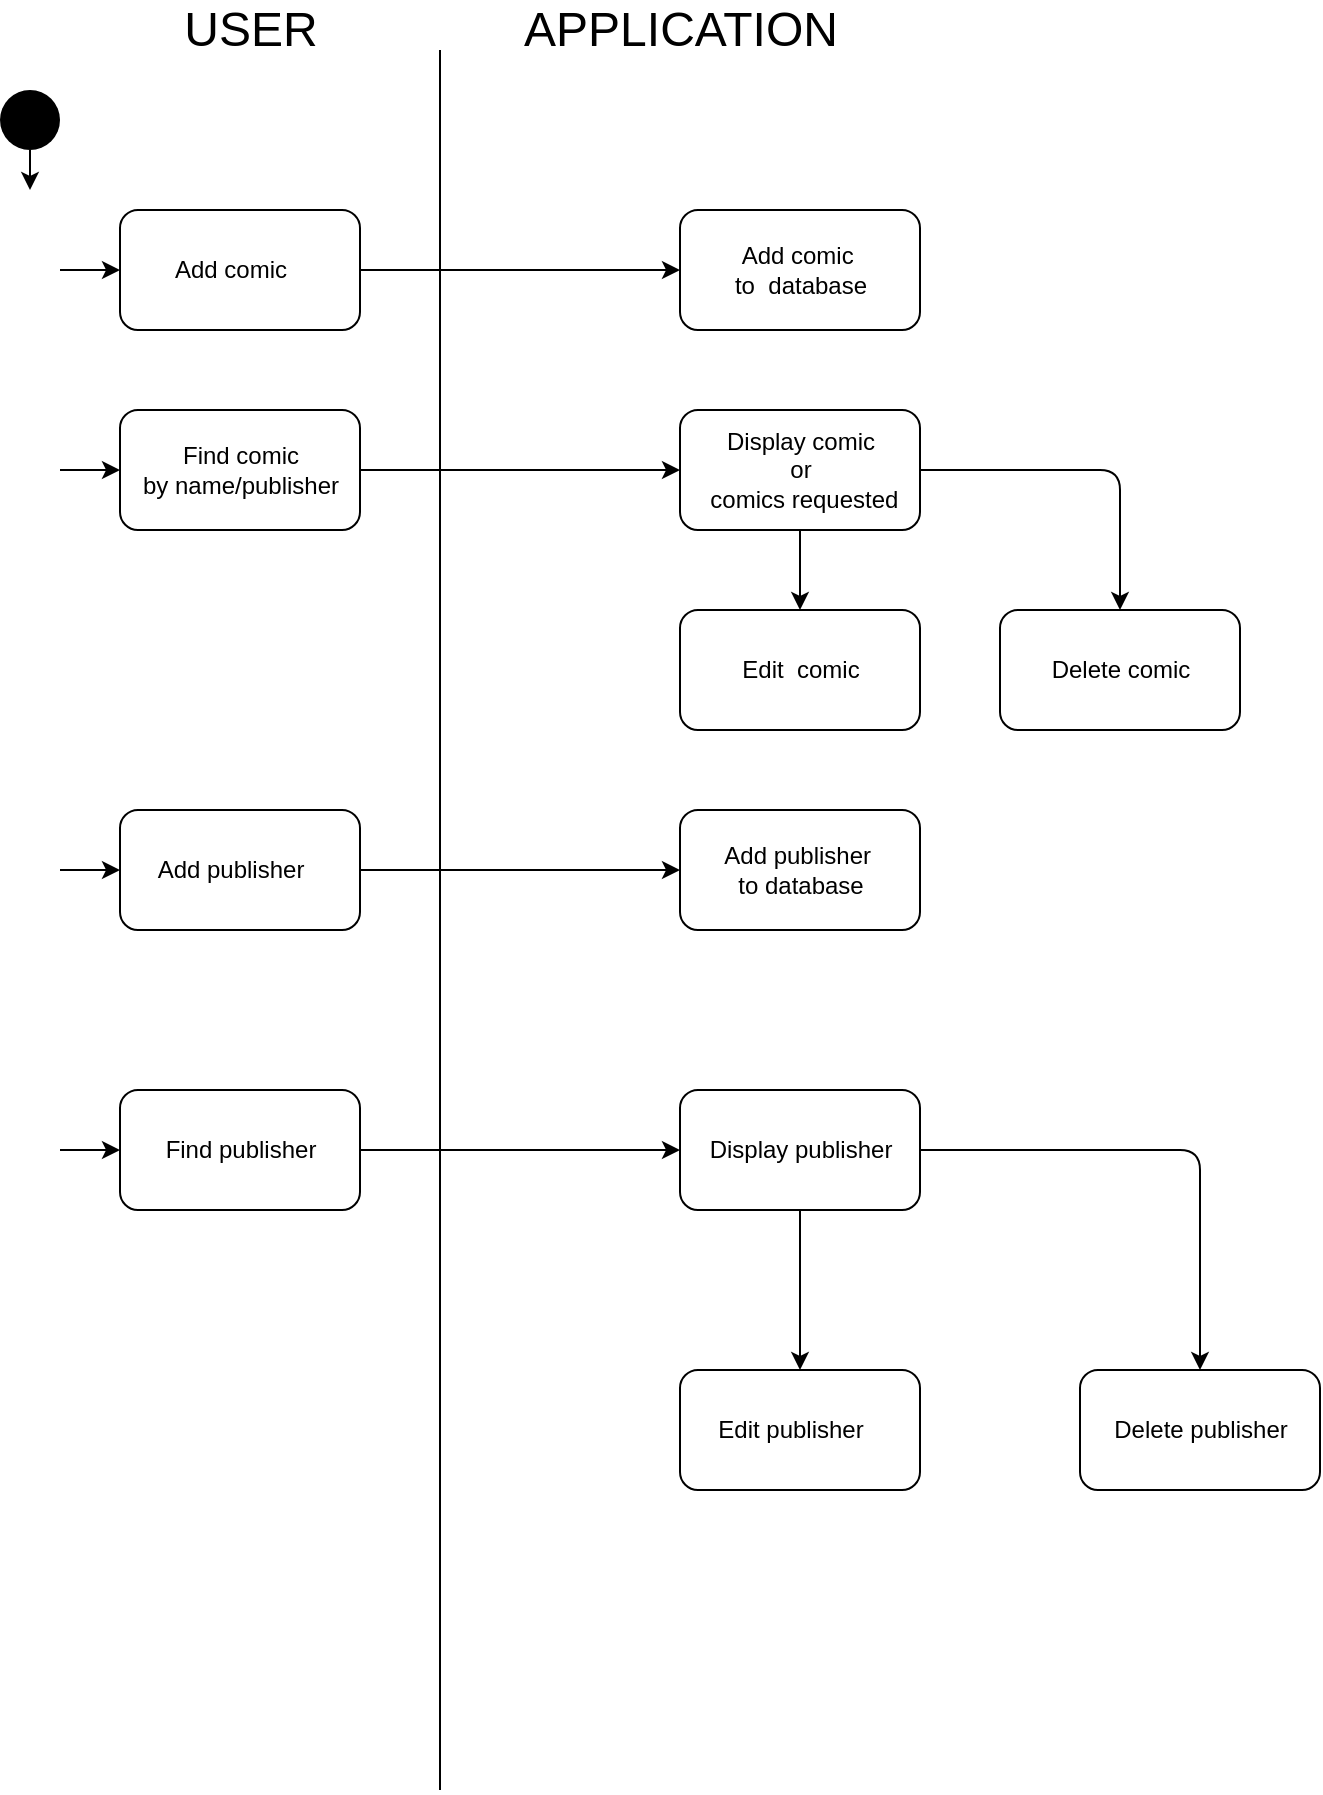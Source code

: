 <mxfile version="13.7.9" type="device"><diagram id="_oegNe1N7VXKbPArPIPH" name="Page-1"><mxGraphModel dx="1113" dy="853" grid="1" gridSize="10" guides="1" tooltips="1" connect="1" arrows="1" fold="1" page="1" pageScale="1" pageWidth="827" pageHeight="1169" math="0" shadow="0"><root><mxCell id="0"/><mxCell id="1" parent="0"/><mxCell id="SDn0yWoXCWFcsAE3vpWl-1" value="" style="endArrow=none;html=1;" edge="1" parent="1"><mxGeometry width="50" height="50" relative="1" as="geometry"><mxPoint x="240" y="990" as="sourcePoint"/><mxPoint x="240" y="120" as="targetPoint"/></mxGeometry></mxCell><mxCell id="SDn0yWoXCWFcsAE3vpWl-4" value="&lt;font style=&quot;font-size: 24px&quot;&gt;USER&lt;/font&gt;" style="text;html=1;align=center;verticalAlign=middle;resizable=0;points=[];autosize=1;" vertex="1" parent="1"><mxGeometry x="105" y="100" width="80" height="20" as="geometry"/></mxCell><mxCell id="SDn0yWoXCWFcsAE3vpWl-5" value="&lt;font style=&quot;font-size: 24px&quot;&gt;APPLICATION&lt;/font&gt;" style="text;html=1;align=center;verticalAlign=middle;resizable=0;points=[];autosize=1;" vertex="1" parent="1"><mxGeometry x="275" y="100" width="170" height="20" as="geometry"/></mxCell><mxCell id="SDn0yWoXCWFcsAE3vpWl-6" value="" style="rounded=1;whiteSpace=wrap;html=1;" vertex="1" parent="1"><mxGeometry x="80" y="200" width="120" height="60" as="geometry"/></mxCell><mxCell id="SDn0yWoXCWFcsAE3vpWl-8" value="Add comic" style="text;html=1;align=center;verticalAlign=middle;resizable=0;points=[];autosize=1;" vertex="1" parent="1"><mxGeometry x="100" y="220" width="70" height="20" as="geometry"/></mxCell><mxCell id="SDn0yWoXCWFcsAE3vpWl-9" value="" style="rounded=1;whiteSpace=wrap;html=1;" vertex="1" parent="1"><mxGeometry x="360" y="200" width="120" height="60" as="geometry"/></mxCell><mxCell id="SDn0yWoXCWFcsAE3vpWl-10" value="" style="endArrow=classic;html=1;exitX=1;exitY=0.5;exitDx=0;exitDy=0;entryX=0;entryY=0.5;entryDx=0;entryDy=0;" edge="1" parent="1" source="SDn0yWoXCWFcsAE3vpWl-6" target="SDn0yWoXCWFcsAE3vpWl-9"><mxGeometry width="50" height="50" relative="1" as="geometry"><mxPoint x="390" y="380" as="sourcePoint"/><mxPoint x="440" y="330" as="targetPoint"/></mxGeometry></mxCell><mxCell id="SDn0yWoXCWFcsAE3vpWl-11" value="Add comic&amp;nbsp;&lt;br&gt;to&amp;nbsp; database" style="text;html=1;align=center;verticalAlign=middle;resizable=0;points=[];autosize=1;" vertex="1" parent="1"><mxGeometry x="380" y="215" width="80" height="30" as="geometry"/></mxCell><mxCell id="SDn0yWoXCWFcsAE3vpWl-12" value="" style="rounded=1;whiteSpace=wrap;html=1;" vertex="1" parent="1"><mxGeometry x="80" y="300" width="120" height="60" as="geometry"/></mxCell><mxCell id="SDn0yWoXCWFcsAE3vpWl-13" value="Find comic&lt;br&gt;by name/publisher" style="text;html=1;align=center;verticalAlign=middle;resizable=0;points=[];autosize=1;" vertex="1" parent="1"><mxGeometry x="85" y="315" width="110" height="30" as="geometry"/></mxCell><mxCell id="SDn0yWoXCWFcsAE3vpWl-15" value="" style="rounded=1;whiteSpace=wrap;html=1;" vertex="1" parent="1"><mxGeometry x="360" y="300" width="120" height="60" as="geometry"/></mxCell><mxCell id="SDn0yWoXCWFcsAE3vpWl-17" value="Display comic &lt;br&gt;or&lt;br&gt;&amp;nbsp;comics requested" style="text;html=1;align=center;verticalAlign=middle;resizable=0;points=[];autosize=1;" vertex="1" parent="1"><mxGeometry x="365" y="305" width="110" height="50" as="geometry"/></mxCell><mxCell id="SDn0yWoXCWFcsAE3vpWl-18" value="" style="endArrow=classic;html=1;exitX=1;exitY=0.5;exitDx=0;exitDy=0;entryX=0;entryY=0.5;entryDx=0;entryDy=0;" edge="1" parent="1" source="SDn0yWoXCWFcsAE3vpWl-12" target="SDn0yWoXCWFcsAE3vpWl-15"><mxGeometry width="50" height="50" relative="1" as="geometry"><mxPoint x="260" y="380" as="sourcePoint"/><mxPoint x="310" y="330" as="targetPoint"/></mxGeometry></mxCell><mxCell id="SDn0yWoXCWFcsAE3vpWl-19" value="" style="rounded=1;whiteSpace=wrap;html=1;" vertex="1" parent="1"><mxGeometry x="360" y="400" width="120" height="60" as="geometry"/></mxCell><mxCell id="SDn0yWoXCWFcsAE3vpWl-20" value="" style="endArrow=classic;html=1;entryX=0.5;entryY=0;entryDx=0;entryDy=0;exitX=0.5;exitY=1;exitDx=0;exitDy=0;" edge="1" parent="1" source="SDn0yWoXCWFcsAE3vpWl-15" target="SDn0yWoXCWFcsAE3vpWl-19"><mxGeometry width="50" height="50" relative="1" as="geometry"><mxPoint x="420" y="360" as="sourcePoint"/><mxPoint x="470" y="310" as="targetPoint"/></mxGeometry></mxCell><mxCell id="SDn0yWoXCWFcsAE3vpWl-21" value="" style="rounded=1;whiteSpace=wrap;html=1;" vertex="1" parent="1"><mxGeometry x="520" y="400" width="120" height="60" as="geometry"/></mxCell><mxCell id="SDn0yWoXCWFcsAE3vpWl-22" value="" style="endArrow=classic;html=1;entryX=0.5;entryY=0;entryDx=0;entryDy=0;exitX=1;exitY=0.5;exitDx=0;exitDy=0;" edge="1" parent="1" source="SDn0yWoXCWFcsAE3vpWl-15" target="SDn0yWoXCWFcsAE3vpWl-21"><mxGeometry width="50" height="50" relative="1" as="geometry"><mxPoint x="579.5" y="345" as="sourcePoint"/><mxPoint x="579.5" y="385" as="targetPoint"/><Array as="points"><mxPoint x="580" y="330"/></Array></mxGeometry></mxCell><mxCell id="SDn0yWoXCWFcsAE3vpWl-23" value="Edit&amp;nbsp; comic" style="text;html=1;align=center;verticalAlign=middle;resizable=0;points=[];autosize=1;" vertex="1" parent="1"><mxGeometry x="385" y="420" width="70" height="20" as="geometry"/></mxCell><mxCell id="SDn0yWoXCWFcsAE3vpWl-24" value="Delete comic" style="text;html=1;align=center;verticalAlign=middle;resizable=0;points=[];autosize=1;" vertex="1" parent="1"><mxGeometry x="540" y="420" width="80" height="20" as="geometry"/></mxCell><mxCell id="SDn0yWoXCWFcsAE3vpWl-33" value="" style="edgeStyle=orthogonalEdgeStyle;rounded=0;orthogonalLoop=1;jettySize=auto;html=1;" edge="1" parent="1" source="SDn0yWoXCWFcsAE3vpWl-25" target="SDn0yWoXCWFcsAE3vpWl-32"><mxGeometry relative="1" as="geometry"/></mxCell><mxCell id="SDn0yWoXCWFcsAE3vpWl-25" value="" style="rounded=1;whiteSpace=wrap;html=1;" vertex="1" parent="1"><mxGeometry x="80" y="500" width="120" height="60" as="geometry"/></mxCell><mxCell id="SDn0yWoXCWFcsAE3vpWl-37" value="" style="edgeStyle=orthogonalEdgeStyle;rounded=0;orthogonalLoop=1;jettySize=auto;html=1;" edge="1" parent="1" source="SDn0yWoXCWFcsAE3vpWl-27" target="SDn0yWoXCWFcsAE3vpWl-36"><mxGeometry relative="1" as="geometry"/></mxCell><mxCell id="SDn0yWoXCWFcsAE3vpWl-27" value="" style="rounded=1;whiteSpace=wrap;html=1;" vertex="1" parent="1"><mxGeometry x="80" y="640" width="120" height="60" as="geometry"/></mxCell><mxCell id="SDn0yWoXCWFcsAE3vpWl-31" value="Add publisher" style="text;html=1;align=center;verticalAlign=middle;resizable=0;points=[];autosize=1;" vertex="1" parent="1"><mxGeometry x="90" y="520" width="90" height="20" as="geometry"/></mxCell><mxCell id="SDn0yWoXCWFcsAE3vpWl-32" value="" style="rounded=1;whiteSpace=wrap;html=1;" vertex="1" parent="1"><mxGeometry x="360" y="500" width="120" height="60" as="geometry"/></mxCell><mxCell id="SDn0yWoXCWFcsAE3vpWl-34" value="Add publisher&amp;nbsp;&lt;br&gt;to&amp;nbsp;database" style="text;html=1;align=center;verticalAlign=middle;resizable=0;points=[];autosize=1;" vertex="1" parent="1"><mxGeometry x="375" y="515" width="90" height="30" as="geometry"/></mxCell><mxCell id="SDn0yWoXCWFcsAE3vpWl-35" value="Find publisher" style="text;html=1;align=center;verticalAlign=middle;resizable=0;points=[];autosize=1;" vertex="1" parent="1"><mxGeometry x="95" y="660" width="90" height="20" as="geometry"/></mxCell><mxCell id="SDn0yWoXCWFcsAE3vpWl-40" value="" style="edgeStyle=orthogonalEdgeStyle;rounded=0;orthogonalLoop=1;jettySize=auto;html=1;" edge="1" parent="1" source="SDn0yWoXCWFcsAE3vpWl-36" target="SDn0yWoXCWFcsAE3vpWl-39"><mxGeometry relative="1" as="geometry"/></mxCell><mxCell id="SDn0yWoXCWFcsAE3vpWl-36" value="" style="rounded=1;whiteSpace=wrap;html=1;" vertex="1" parent="1"><mxGeometry x="360" y="640" width="120" height="60" as="geometry"/></mxCell><mxCell id="SDn0yWoXCWFcsAE3vpWl-38" value="Display publisher" style="text;html=1;align=center;verticalAlign=middle;resizable=0;points=[];autosize=1;" vertex="1" parent="1"><mxGeometry x="365" y="660" width="110" height="20" as="geometry"/></mxCell><mxCell id="SDn0yWoXCWFcsAE3vpWl-39" value="" style="rounded=1;whiteSpace=wrap;html=1;" vertex="1" parent="1"><mxGeometry x="360" y="780" width="120" height="60" as="geometry"/></mxCell><mxCell id="SDn0yWoXCWFcsAE3vpWl-41" value="" style="rounded=1;whiteSpace=wrap;html=1;" vertex="1" parent="1"><mxGeometry x="560" y="780" width="120" height="60" as="geometry"/></mxCell><mxCell id="SDn0yWoXCWFcsAE3vpWl-43" value="" style="endArrow=classic;html=1;entryX=0.5;entryY=0;entryDx=0;entryDy=0;exitX=1;exitY=0.5;exitDx=0;exitDy=0;" edge="1" parent="1" source="SDn0yWoXCWFcsAE3vpWl-36" target="SDn0yWoXCWFcsAE3vpWl-41"><mxGeometry width="50" height="50" relative="1" as="geometry"><mxPoint x="520" y="680" as="sourcePoint"/><mxPoint x="620" y="750" as="targetPoint"/><Array as="points"><mxPoint x="620" y="670"/></Array></mxGeometry></mxCell><mxCell id="SDn0yWoXCWFcsAE3vpWl-44" value="Edit publisher" style="text;html=1;align=center;verticalAlign=middle;resizable=0;points=[];autosize=1;" vertex="1" parent="1"><mxGeometry x="370" y="800" width="90" height="20" as="geometry"/></mxCell><mxCell id="SDn0yWoXCWFcsAE3vpWl-45" value="Delete publisher" style="text;html=1;align=center;verticalAlign=middle;resizable=0;points=[];autosize=1;" vertex="1" parent="1"><mxGeometry x="570" y="800" width="100" height="20" as="geometry"/></mxCell><mxCell id="SDn0yWoXCWFcsAE3vpWl-54" value="" style="ellipse;whiteSpace=wrap;html=1;aspect=fixed;rounded=1;fillColor=#000000;strokeColor=none;" vertex="1" parent="1"><mxGeometry x="20" y="140" width="30" height="30" as="geometry"/></mxCell><mxCell id="SDn0yWoXCWFcsAE3vpWl-55" value="" style="endArrow=classic;html=1;exitX=0.5;exitY=1;exitDx=0;exitDy=0;strokeColor=#000000;" edge="1" parent="1" source="SDn0yWoXCWFcsAE3vpWl-54"><mxGeometry width="50" height="50" relative="1" as="geometry"><mxPoint x="420" y="590" as="sourcePoint"/><mxPoint x="35" y="190" as="targetPoint"/></mxGeometry></mxCell><mxCell id="SDn0yWoXCWFcsAE3vpWl-56" value="" style="endArrow=classic;html=1;strokeColor=#000000;movable=0;resizable=0;rotatable=0;deletable=0;editable=0;connectable=0;entryX=0;entryY=0.5;entryDx=0;entryDy=0;" edge="1" parent="1" target="SDn0yWoXCWFcsAE3vpWl-6"><mxGeometry width="50" height="50" relative="1" as="geometry"><mxPoint x="50" y="230" as="sourcePoint"/><mxPoint x="50" y="260" as="targetPoint"/></mxGeometry></mxCell><mxCell id="SDn0yWoXCWFcsAE3vpWl-57" value="" style="endArrow=classic;html=1;strokeColor=#000000;movable=0;resizable=0;rotatable=0;deletable=0;editable=0;connectable=0;entryX=0;entryY=0.5;entryDx=0;entryDy=0;" edge="1" parent="1" target="SDn0yWoXCWFcsAE3vpWl-12"><mxGeometry width="50" height="50" relative="1" as="geometry"><mxPoint x="50" y="330" as="sourcePoint"/><mxPoint x="60" y="270" as="targetPoint"/></mxGeometry></mxCell><mxCell id="SDn0yWoXCWFcsAE3vpWl-58" value="" style="endArrow=classic;html=1;strokeColor=#000000;movable=0;resizable=0;rotatable=0;deletable=0;editable=0;connectable=0;entryX=0;entryY=0.5;entryDx=0;entryDy=0;" edge="1" parent="1" target="SDn0yWoXCWFcsAE3vpWl-27"><mxGeometry width="50" height="50" relative="1" as="geometry"><mxPoint x="50" y="670" as="sourcePoint"/><mxPoint x="70" y="280" as="targetPoint"/></mxGeometry></mxCell><mxCell id="SDn0yWoXCWFcsAE3vpWl-59" value="" style="endArrow=classic;html=1;strokeColor=#000000;movable=0;resizable=0;rotatable=0;deletable=0;editable=0;connectable=0;entryX=0;entryY=0.5;entryDx=0;entryDy=0;" edge="1" parent="1" target="SDn0yWoXCWFcsAE3vpWl-25"><mxGeometry width="50" height="50" relative="1" as="geometry"><mxPoint x="50" y="530" as="sourcePoint"/><mxPoint x="80" y="290" as="targetPoint"/></mxGeometry></mxCell></root></mxGraphModel></diagram></mxfile>